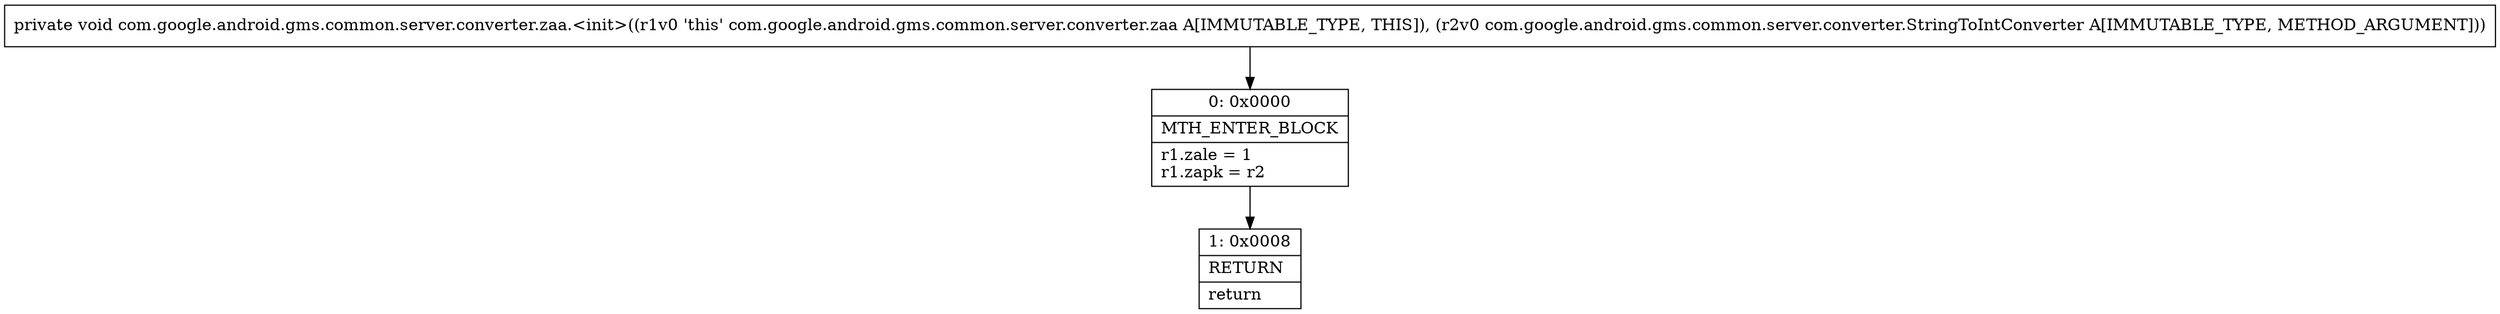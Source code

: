 digraph "CFG forcom.google.android.gms.common.server.converter.zaa.\<init\>(Lcom\/google\/android\/gms\/common\/server\/converter\/StringToIntConverter;)V" {
Node_0 [shape=record,label="{0\:\ 0x0000|MTH_ENTER_BLOCK\l|r1.zale = 1\lr1.zapk = r2\l}"];
Node_1 [shape=record,label="{1\:\ 0x0008|RETURN\l|return\l}"];
MethodNode[shape=record,label="{private void com.google.android.gms.common.server.converter.zaa.\<init\>((r1v0 'this' com.google.android.gms.common.server.converter.zaa A[IMMUTABLE_TYPE, THIS]), (r2v0 com.google.android.gms.common.server.converter.StringToIntConverter A[IMMUTABLE_TYPE, METHOD_ARGUMENT])) }"];
MethodNode -> Node_0;
Node_0 -> Node_1;
}

